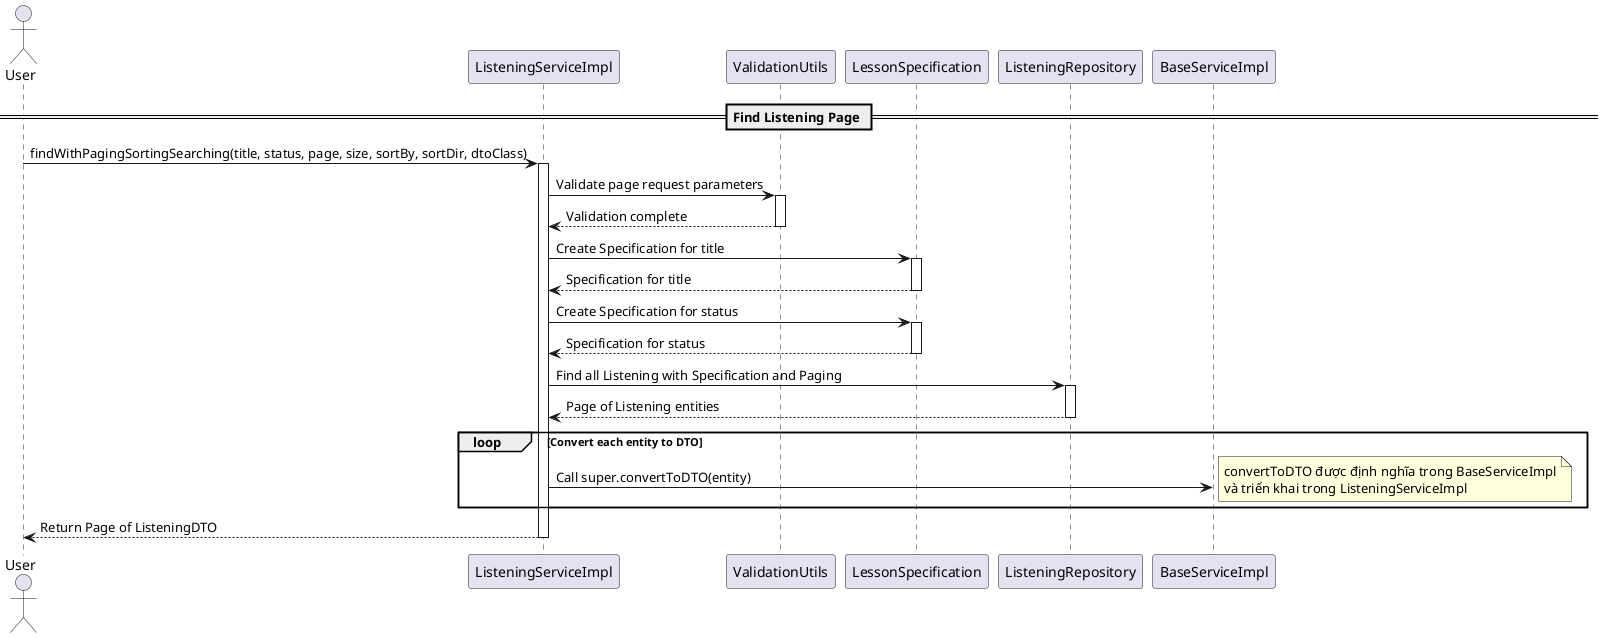 @startuml FindWithPagingSortingSearching

actor User
participant "ListeningServiceImpl" as LS
participant "ValidationUtils" as VU
participant "LessonSpecification" as LES
participant "ListeningRepository" as LR
participant "BaseServiceImpl" as BSI

== Find Listening Page ==
User -> LS: findWithPagingSortingSearching(title, status, page, size, sortBy, sortDir, dtoClass)
activate LS

LS -> VU: Validate page request parameters
activate VU
VU --> LS: Validation complete
deactivate VU

LS -> LES: Create Specification for title
activate LES
LES --> LS: Specification for title
deactivate LES

LS -> LES: Create Specification for status
activate LES
LES --> LS: Specification for status
deactivate LES

LS -> LR: Find all Listening with Specification and Paging
activate LR
LR --> LS: Page of Listening entities
deactivate LR

loop Convert each entity to DTO
    LS -> BSI: Call super.convertToDTO(entity)
    note right: convertToDTO được định nghĩa trong BaseServiceImpl\nvà triển khai trong ListeningServiceImpl
end

LS --> User: Return Page of ListeningDTO
deactivate LS

@enduml
